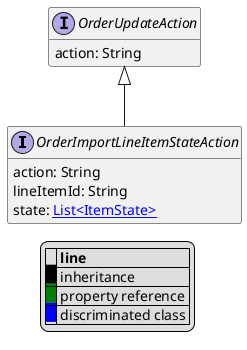 @startuml

hide empty fields
hide empty methods
legend
|= |= line |
|<back:black>   </back>| inheritance |
|<back:green>   </back>| property reference |
|<back:blue>   </back>| discriminated class |
endlegend
interface OrderImportLineItemStateAction [[OrderImportLineItemStateAction.svg]] extends OrderUpdateAction {
    action: String
    lineItemId: String
    state: [[ItemState.svg List<ItemState>]]
}
interface OrderUpdateAction [[OrderUpdateAction.svg]]  {
    action: String
}





@enduml
